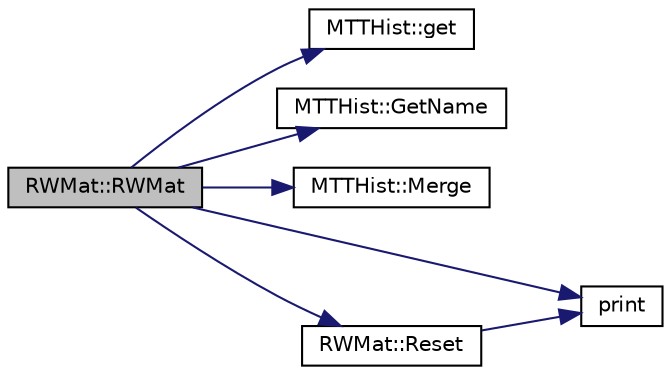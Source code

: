 digraph "RWMat::RWMat"
{
 // LATEX_PDF_SIZE
  edge [fontname="Helvetica",fontsize="10",labelfontname="Helvetica",labelfontsize="10"];
  node [fontname="Helvetica",fontsize="10",shape=record];
  rankdir="LR";
  Node1 [label="RWMat::RWMat",height=0.2,width=0.4,color="black", fillcolor="grey75", style="filled", fontcolor="black",tooltip=" "];
  Node1 -> Node2 [color="midnightblue",fontsize="10",style="solid",fontname="Helvetica"];
  Node2 [label="MTTHist::get",height=0.2,width=0.4,color="black", fillcolor="white", style="filled",URL="$class_m_t_t_hist.html#a9c2f7d05c9f8506382211635b35bd97b",tooltip=" "];
  Node1 -> Node3 [color="midnightblue",fontsize="10",style="solid",fontname="Helvetica"];
  Node3 [label="MTTHist::GetName",height=0.2,width=0.4,color="black", fillcolor="white", style="filled",URL="$class_m_t_t_hist.html#a317a4a786844491e45a270e87acd1e89",tooltip=" "];
  Node1 -> Node4 [color="midnightblue",fontsize="10",style="solid",fontname="Helvetica"];
  Node4 [label="MTTHist::Merge",height=0.2,width=0.4,color="black", fillcolor="white", style="filled",URL="$class_m_t_t_hist.html#a7c92589542fe14a28350712bab17c7ff",tooltip=" "];
  Node1 -> Node5 [color="midnightblue",fontsize="10",style="solid",fontname="Helvetica"];
  Node5 [label="print",height=0.2,width=0.4,color="black", fillcolor="white", style="filled",URL="$utils_8hpp.html#a66ca7a7876bba06ed99b2fa6945cd2b0",tooltip=" "];
  Node1 -> Node6 [color="midnightblue",fontsize="10",style="solid",fontname="Helvetica"];
  Node6 [label="RWMat::Reset",height=0.2,width=0.4,color="black", fillcolor="white", style="filled",URL="$class_r_w_mat.html#a2a38f63e3061d82c63f8d87227bef093",tooltip=" "];
  Node6 -> Node5 [color="midnightblue",fontsize="10",style="solid",fontname="Helvetica"];
}
